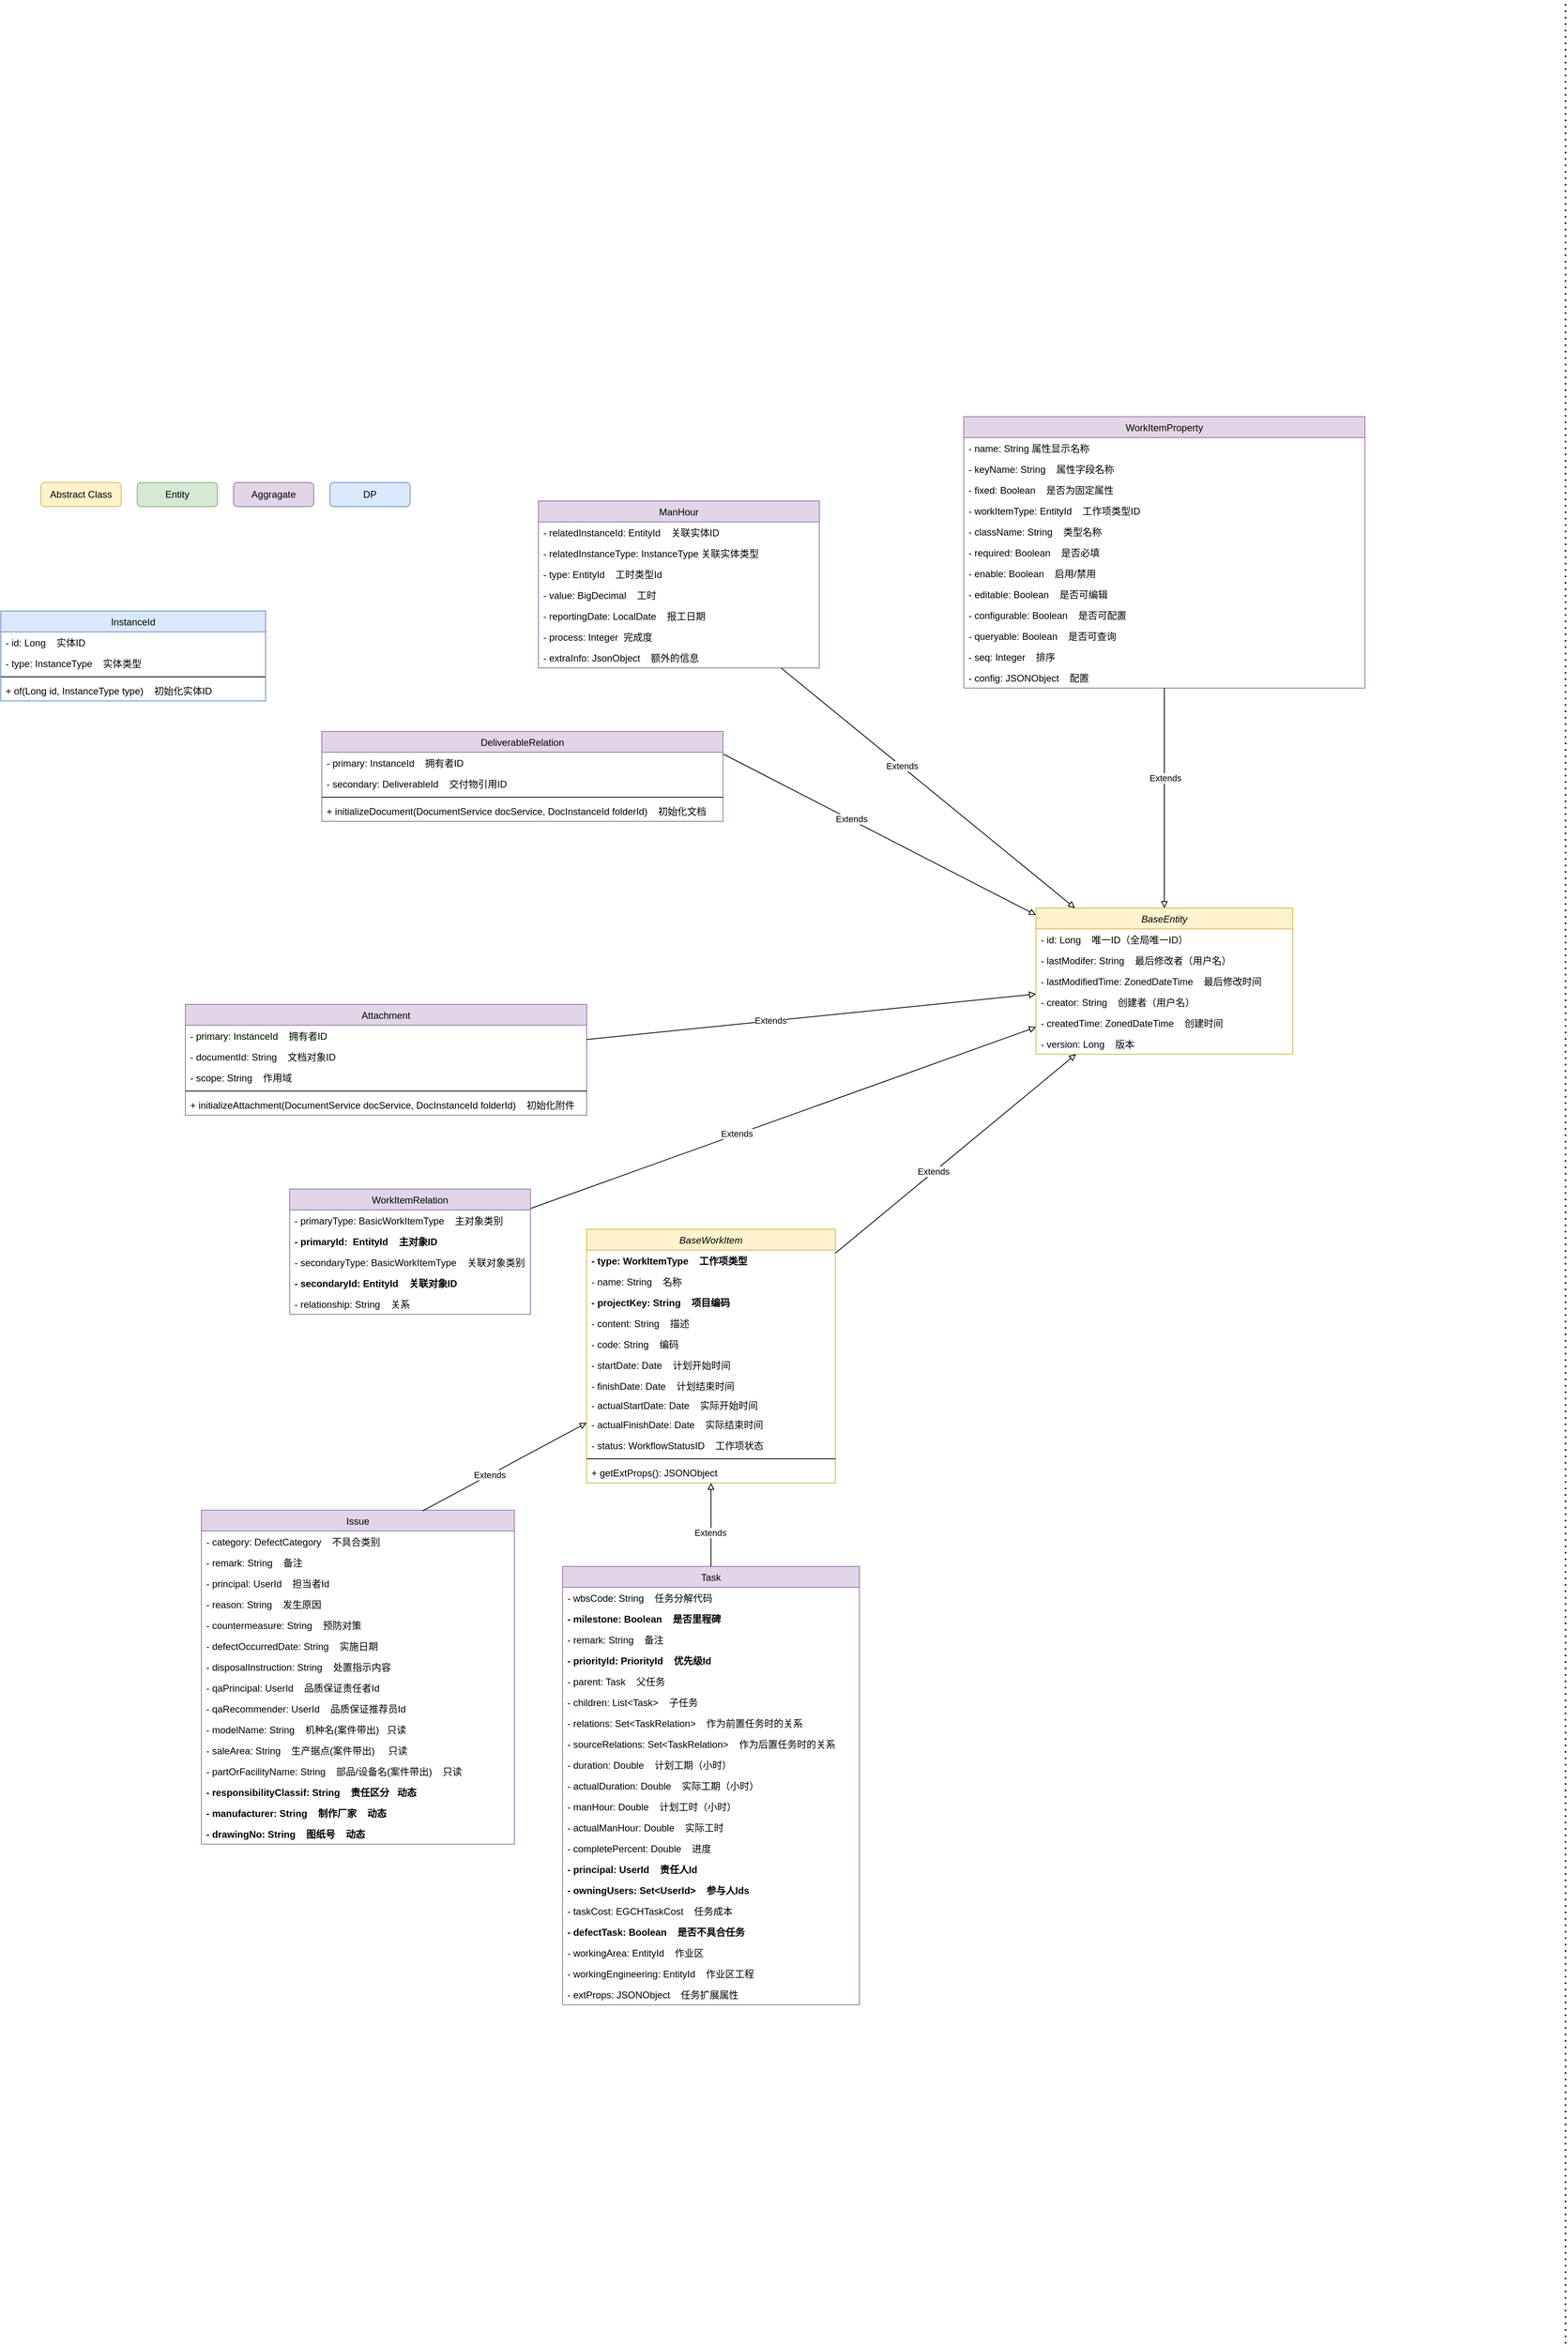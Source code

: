<mxfile version="20.4.1" type="github">
  <diagram id="aiaHSNKqSQD-4toXgjl5" name="第 1 页">
    <mxGraphModel dx="8986" dy="3879" grid="1" gridSize="10" guides="1" tooltips="1" connect="1" arrows="1" fold="1" page="1" pageScale="1" pageWidth="827" pageHeight="1169" math="0" shadow="0">
      <root>
        <mxCell id="0" />
        <mxCell id="1" parent="0" />
        <mxCell id="LjL9G1RvM96YT_lvFIRP-1" value="Abstract Class" style="rounded=1;whiteSpace=wrap;html=1;fillColor=#fff2cc;strokeColor=#d6b656;" vertex="1" parent="1">
          <mxGeometry x="-7880" y="-2420" width="100" height="30" as="geometry" />
        </mxCell>
        <mxCell id="LjL9G1RvM96YT_lvFIRP-2" value="Entity" style="rounded=1;whiteSpace=wrap;html=1;fillColor=#d5e8d4;strokeColor=#82b366;" vertex="1" parent="1">
          <mxGeometry x="-7760" y="-2420" width="100" height="30" as="geometry" />
        </mxCell>
        <mxCell id="LjL9G1RvM96YT_lvFIRP-3" value="Aggragate" style="rounded=1;whiteSpace=wrap;html=1;fillColor=#e1d5e7;strokeColor=#9673a6;" vertex="1" parent="1">
          <mxGeometry x="-7640" y="-2420" width="100" height="30" as="geometry" />
        </mxCell>
        <mxCell id="LjL9G1RvM96YT_lvFIRP-4" value="DP" style="rounded=1;whiteSpace=wrap;html=1;fillColor=#dae8fc;strokeColor=#6c8ebf;" vertex="1" parent="1">
          <mxGeometry x="-7520" y="-2420" width="100" height="30" as="geometry" />
        </mxCell>
        <mxCell id="LjL9G1RvM96YT_lvFIRP-5" style="rounded=0;orthogonalLoop=1;jettySize=auto;html=1;exitX=1;exitY=0.25;exitDx=0;exitDy=0;endArrow=block;endFill=0;" edge="1" parent="1" source="LjL9G1RvM96YT_lvFIRP-7" target="LjL9G1RvM96YT_lvFIRP-31">
          <mxGeometry relative="1" as="geometry" />
        </mxCell>
        <mxCell id="LjL9G1RvM96YT_lvFIRP-6" value="Extends" style="edgeLabel;html=1;align=center;verticalAlign=middle;resizable=0;points=[];" vertex="1" connectable="0" parent="LjL9G1RvM96YT_lvFIRP-5">
          <mxGeometry x="-0.183" y="1" relative="1" as="geometry">
            <mxPoint as="offset" />
          </mxGeometry>
        </mxCell>
        <mxCell id="LjL9G1RvM96YT_lvFIRP-7" value="DeliverableRelation" style="swimlane;fontStyle=0;childLayout=stackLayout;horizontal=1;startSize=26;fillColor=#e1d5e7;horizontalStack=0;resizeParent=1;resizeParentMax=0;resizeLast=0;collapsible=1;marginBottom=0;strokeColor=#9673a6;" vertex="1" parent="1">
          <mxGeometry x="-7530" y="-2110" width="500" height="112" as="geometry" />
        </mxCell>
        <mxCell id="LjL9G1RvM96YT_lvFIRP-8" value="- primary: InstanceId    拥有者ID" style="text;strokeColor=none;fillColor=none;align=left;verticalAlign=top;spacingLeft=4;spacingRight=4;overflow=hidden;rotatable=0;points=[[0,0.5],[1,0.5]];portConstraint=eastwest;" vertex="1" parent="LjL9G1RvM96YT_lvFIRP-7">
          <mxGeometry y="26" width="500" height="26" as="geometry" />
        </mxCell>
        <mxCell id="LjL9G1RvM96YT_lvFIRP-9" value="- secondary: DeliverableId    交付物引用ID" style="text;strokeColor=none;fillColor=none;align=left;verticalAlign=top;spacingLeft=4;spacingRight=4;overflow=hidden;rotatable=0;points=[[0,0.5],[1,0.5]];portConstraint=eastwest;" vertex="1" parent="LjL9G1RvM96YT_lvFIRP-7">
          <mxGeometry y="52" width="500" height="26" as="geometry" />
        </mxCell>
        <mxCell id="LjL9G1RvM96YT_lvFIRP-10" value="" style="line;strokeWidth=1;fillColor=none;align=left;verticalAlign=middle;spacingTop=-1;spacingLeft=3;spacingRight=3;rotatable=0;labelPosition=right;points=[];portConstraint=eastwest;" vertex="1" parent="LjL9G1RvM96YT_lvFIRP-7">
          <mxGeometry y="78" width="500" height="8" as="geometry" />
        </mxCell>
        <mxCell id="LjL9G1RvM96YT_lvFIRP-11" value="+ initializeDocument(DocumentService docService, DocInstanceId folderId)    初始化文档" style="text;strokeColor=none;fillColor=none;align=left;verticalAlign=top;spacingLeft=4;spacingRight=4;overflow=hidden;rotatable=0;points=[[0,0.5],[1,0.5]];portConstraint=eastwest;" vertex="1" parent="LjL9G1RvM96YT_lvFIRP-7">
          <mxGeometry y="86" width="500" height="26" as="geometry" />
        </mxCell>
        <mxCell id="LjL9G1RvM96YT_lvFIRP-12" value="InstanceId" style="swimlane;fontStyle=0;childLayout=stackLayout;horizontal=1;startSize=26;fillColor=#dae8fc;horizontalStack=0;resizeParent=1;resizeParentMax=0;resizeLast=0;collapsible=1;marginBottom=0;strokeColor=#6c8ebf;" vertex="1" parent="1">
          <mxGeometry x="-7930" y="-2260" width="330" height="112" as="geometry" />
        </mxCell>
        <mxCell id="LjL9G1RvM96YT_lvFIRP-13" value="- id: Long    实体ID" style="text;strokeColor=none;fillColor=none;align=left;verticalAlign=top;spacingLeft=4;spacingRight=4;overflow=hidden;rotatable=0;points=[[0,0.5],[1,0.5]];portConstraint=eastwest;" vertex="1" parent="LjL9G1RvM96YT_lvFIRP-12">
          <mxGeometry y="26" width="330" height="26" as="geometry" />
        </mxCell>
        <mxCell id="LjL9G1RvM96YT_lvFIRP-14" value="- type: InstanceType    实体类型" style="text;strokeColor=none;fillColor=none;align=left;verticalAlign=top;spacingLeft=4;spacingRight=4;overflow=hidden;rotatable=0;points=[[0,0.5],[1,0.5]];portConstraint=eastwest;" vertex="1" parent="LjL9G1RvM96YT_lvFIRP-12">
          <mxGeometry y="52" width="330" height="26" as="geometry" />
        </mxCell>
        <mxCell id="LjL9G1RvM96YT_lvFIRP-15" value="" style="line;strokeWidth=1;fillColor=none;align=left;verticalAlign=middle;spacingTop=-1;spacingLeft=3;spacingRight=3;rotatable=0;labelPosition=right;points=[];portConstraint=eastwest;" vertex="1" parent="LjL9G1RvM96YT_lvFIRP-12">
          <mxGeometry y="78" width="330" height="8" as="geometry" />
        </mxCell>
        <mxCell id="LjL9G1RvM96YT_lvFIRP-16" value="+ of(Long id, InstanceType type)    初始化实体ID" style="text;strokeColor=none;fillColor=none;align=left;verticalAlign=top;spacingLeft=4;spacingRight=4;overflow=hidden;rotatable=0;points=[[0,0.5],[1,0.5]];portConstraint=eastwest;" vertex="1" parent="LjL9G1RvM96YT_lvFIRP-12">
          <mxGeometry y="86" width="330" height="26" as="geometry" />
        </mxCell>
        <mxCell id="LjL9G1RvM96YT_lvFIRP-17" value="Attachment" style="swimlane;fontStyle=0;childLayout=stackLayout;horizontal=1;startSize=26;fillColor=#e1d5e7;horizontalStack=0;resizeParent=1;resizeParentMax=0;resizeLast=0;collapsible=1;marginBottom=0;strokeColor=#9673a6;" vertex="1" parent="1">
          <mxGeometry x="-7700" y="-1770" width="500" height="138" as="geometry" />
        </mxCell>
        <mxCell id="LjL9G1RvM96YT_lvFIRP-18" value="- primary: InstanceId    拥有者ID" style="text;strokeColor=none;fillColor=none;align=left;verticalAlign=top;spacingLeft=4;spacingRight=4;overflow=hidden;rotatable=0;points=[[0,0.5],[1,0.5]];portConstraint=eastwest;" vertex="1" parent="LjL9G1RvM96YT_lvFIRP-17">
          <mxGeometry y="26" width="500" height="26" as="geometry" />
        </mxCell>
        <mxCell id="LjL9G1RvM96YT_lvFIRP-19" value="- documentId: String    文档对象ID" style="text;strokeColor=none;fillColor=none;align=left;verticalAlign=top;spacingLeft=4;spacingRight=4;overflow=hidden;rotatable=0;points=[[0,0.5],[1,0.5]];portConstraint=eastwest;" vertex="1" parent="LjL9G1RvM96YT_lvFIRP-17">
          <mxGeometry y="52" width="500" height="26" as="geometry" />
        </mxCell>
        <mxCell id="LjL9G1RvM96YT_lvFIRP-20" value="- scope: String    作用域" style="text;strokeColor=none;fillColor=none;align=left;verticalAlign=top;spacingLeft=4;spacingRight=4;overflow=hidden;rotatable=0;points=[[0,0.5],[1,0.5]];portConstraint=eastwest;" vertex="1" parent="LjL9G1RvM96YT_lvFIRP-17">
          <mxGeometry y="78" width="500" height="26" as="geometry" />
        </mxCell>
        <mxCell id="LjL9G1RvM96YT_lvFIRP-21" value="" style="line;strokeWidth=1;fillColor=none;align=left;verticalAlign=middle;spacingTop=-1;spacingLeft=3;spacingRight=3;rotatable=0;labelPosition=right;points=[];portConstraint=eastwest;" vertex="1" parent="LjL9G1RvM96YT_lvFIRP-17">
          <mxGeometry y="104" width="500" height="8" as="geometry" />
        </mxCell>
        <mxCell id="LjL9G1RvM96YT_lvFIRP-22" value="+ initializeAttachment(DocumentService docService, DocInstanceId folderId)    初始化附件" style="text;strokeColor=none;fillColor=none;align=left;verticalAlign=top;spacingLeft=4;spacingRight=4;overflow=hidden;rotatable=0;points=[[0,0.5],[1,0.5]];portConstraint=eastwest;" vertex="1" parent="LjL9G1RvM96YT_lvFIRP-17">
          <mxGeometry y="112" width="500" height="26" as="geometry" />
        </mxCell>
        <mxCell id="LjL9G1RvM96YT_lvFIRP-23" style="rounded=0;orthogonalLoop=1;jettySize=auto;html=1;endArrow=block;endFill=0;" edge="1" parent="1" source="LjL9G1RvM96YT_lvFIRP-17" target="LjL9G1RvM96YT_lvFIRP-31">
          <mxGeometry relative="1" as="geometry">
            <mxPoint x="-7080" y="-1960" as="sourcePoint" />
            <mxPoint x="-6880" y="-1869.444" as="targetPoint" />
          </mxGeometry>
        </mxCell>
        <mxCell id="LjL9G1RvM96YT_lvFIRP-24" value="Extends" style="edgeLabel;html=1;align=center;verticalAlign=middle;resizable=0;points=[];" vertex="1" connectable="0" parent="LjL9G1RvM96YT_lvFIRP-23">
          <mxGeometry x="-0.183" y="1" relative="1" as="geometry">
            <mxPoint as="offset" />
          </mxGeometry>
        </mxCell>
        <mxCell id="LjL9G1RvM96YT_lvFIRP-30" value="" style="endArrow=none;dashed=1;html=1;dashPattern=1 3;strokeWidth=2;rounded=0;" edge="1" parent="1">
          <mxGeometry width="50" height="50" relative="1" as="geometry">
            <mxPoint x="-5980" y="-102" as="sourcePoint" />
            <mxPoint x="-5980" y="-3020" as="targetPoint" />
          </mxGeometry>
        </mxCell>
        <mxCell id="LjL9G1RvM96YT_lvFIRP-31" value="BaseEntity" style="swimlane;fontStyle=2;childLayout=stackLayout;horizontal=1;startSize=26;fillColor=#fff2cc;horizontalStack=0;resizeParent=1;resizeParentMax=0;resizeLast=0;collapsible=1;marginBottom=0;strokeColor=#d6b656;" vertex="1" parent="1">
          <mxGeometry x="-6640" y="-1890" width="320" height="182" as="geometry" />
        </mxCell>
        <mxCell id="LjL9G1RvM96YT_lvFIRP-32" value="- id: Long    唯一ID（全局唯一ID）" style="text;align=left;verticalAlign=top;spacingLeft=4;spacingRight=4;overflow=hidden;rotatable=0;points=[[0,0.5],[1,0.5]];portConstraint=eastwest;rounded=0;shadow=0;html=0;" vertex="1" parent="LjL9G1RvM96YT_lvFIRP-31">
          <mxGeometry y="26" width="320" height="26" as="geometry" />
        </mxCell>
        <mxCell id="LjL9G1RvM96YT_lvFIRP-33" value="- lastModifer: String    最后修改者（用户名）" style="text;align=left;verticalAlign=top;spacingLeft=4;spacingRight=4;overflow=hidden;rotatable=0;points=[[0,0.5],[1,0.5]];portConstraint=eastwest;rounded=0;shadow=0;html=0;" vertex="1" parent="LjL9G1RvM96YT_lvFIRP-31">
          <mxGeometry y="52" width="320" height="26" as="geometry" />
        </mxCell>
        <mxCell id="LjL9G1RvM96YT_lvFIRP-34" value="- lastModifiedTime: ZonedDateTime    最后修改时间" style="text;align=left;verticalAlign=top;spacingLeft=4;spacingRight=4;overflow=hidden;rotatable=0;points=[[0,0.5],[1,0.5]];portConstraint=eastwest;rounded=0;shadow=0;html=0;" vertex="1" parent="LjL9G1RvM96YT_lvFIRP-31">
          <mxGeometry y="78" width="320" height="26" as="geometry" />
        </mxCell>
        <mxCell id="LjL9G1RvM96YT_lvFIRP-35" value="- creator: String    创建者（用户名）" style="text;align=left;verticalAlign=top;spacingLeft=4;spacingRight=4;overflow=hidden;rotatable=0;points=[[0,0.5],[1,0.5]];portConstraint=eastwest;rounded=0;shadow=0;html=0;" vertex="1" parent="LjL9G1RvM96YT_lvFIRP-31">
          <mxGeometry y="104" width="320" height="26" as="geometry" />
        </mxCell>
        <mxCell id="LjL9G1RvM96YT_lvFIRP-36" value="- createdTime: ZonedDateTime    创建时间" style="text;align=left;verticalAlign=top;spacingLeft=4;spacingRight=4;overflow=hidden;rotatable=0;points=[[0,0.5],[1,0.5]];portConstraint=eastwest;rounded=0;shadow=0;html=0;" vertex="1" parent="LjL9G1RvM96YT_lvFIRP-31">
          <mxGeometry y="130" width="320" height="26" as="geometry" />
        </mxCell>
        <mxCell id="LjL9G1RvM96YT_lvFIRP-37" value="- version: Long    版本" style="text;align=left;verticalAlign=top;spacingLeft=4;spacingRight=4;overflow=hidden;rotatable=0;points=[[0,0.5],[1,0.5]];portConstraint=eastwest;" vertex="1" parent="LjL9G1RvM96YT_lvFIRP-31">
          <mxGeometry y="156" width="320" height="26" as="geometry" />
        </mxCell>
        <mxCell id="LjL9G1RvM96YT_lvFIRP-116" value="BaseWorkItem" style="swimlane;fontStyle=2;align=center;verticalAlign=top;childLayout=stackLayout;horizontal=1;startSize=26;horizontalStack=0;resizeParent=1;resizeParentMax=0;resizeLast=0;collapsible=1;marginBottom=0;fillColor=#fff2cc;strokeColor=#d6b656;" vertex="1" parent="1">
          <mxGeometry x="-7200" y="-1490" width="310" height="316" as="geometry" />
        </mxCell>
        <mxCell id="LjL9G1RvM96YT_lvFIRP-117" value="- type: WorkItemType    工作项类型" style="text;strokeColor=none;fillColor=none;align=left;verticalAlign=top;spacingLeft=4;spacingRight=4;overflow=hidden;rotatable=0;points=[[0,0.5],[1,0.5]];portConstraint=eastwest;fontStyle=1" vertex="1" parent="LjL9G1RvM96YT_lvFIRP-116">
          <mxGeometry y="26" width="310" height="26" as="geometry" />
        </mxCell>
        <mxCell id="LjL9G1RvM96YT_lvFIRP-118" value="- name: String    名称" style="text;strokeColor=none;fillColor=none;align=left;verticalAlign=top;spacingLeft=4;spacingRight=4;overflow=hidden;rotatable=0;points=[[0,0.5],[1,0.5]];portConstraint=eastwest;" vertex="1" parent="LjL9G1RvM96YT_lvFIRP-116">
          <mxGeometry y="52" width="310" height="26" as="geometry" />
        </mxCell>
        <mxCell id="LjL9G1RvM96YT_lvFIRP-119" value="- projectKey: String    项目编码" style="text;strokeColor=none;fillColor=none;align=left;verticalAlign=top;spacingLeft=4;spacingRight=4;overflow=hidden;rotatable=0;points=[[0,0.5],[1,0.5]];portConstraint=eastwest;fontStyle=1" vertex="1" parent="LjL9G1RvM96YT_lvFIRP-116">
          <mxGeometry y="78" width="310" height="26" as="geometry" />
        </mxCell>
        <mxCell id="LjL9G1RvM96YT_lvFIRP-120" value="- content: String    描述" style="text;strokeColor=none;fillColor=none;align=left;verticalAlign=top;spacingLeft=4;spacingRight=4;overflow=hidden;rotatable=0;points=[[0,0.5],[1,0.5]];portConstraint=eastwest;" vertex="1" parent="LjL9G1RvM96YT_lvFIRP-116">
          <mxGeometry y="104" width="310" height="26" as="geometry" />
        </mxCell>
        <mxCell id="LjL9G1RvM96YT_lvFIRP-121" value="- code: String    编码" style="text;strokeColor=none;fillColor=none;align=left;verticalAlign=top;spacingLeft=4;spacingRight=4;overflow=hidden;rotatable=0;points=[[0,0.5],[1,0.5]];portConstraint=eastwest;" vertex="1" parent="LjL9G1RvM96YT_lvFIRP-116">
          <mxGeometry y="130" width="310" height="26" as="geometry" />
        </mxCell>
        <mxCell id="LjL9G1RvM96YT_lvFIRP-122" value="- startDate: Date    计划开始时间" style="text;strokeColor=none;fillColor=none;align=left;verticalAlign=top;spacingLeft=4;spacingRight=4;overflow=hidden;rotatable=0;points=[[0,0.5],[1,0.5]];portConstraint=eastwest;" vertex="1" parent="LjL9G1RvM96YT_lvFIRP-116">
          <mxGeometry y="156" width="310" height="26" as="geometry" />
        </mxCell>
        <mxCell id="LjL9G1RvM96YT_lvFIRP-123" value="- finishDate: Date    计划结束时间" style="text;strokeColor=none;fillColor=none;align=left;verticalAlign=top;spacingLeft=4;spacingRight=4;overflow=hidden;rotatable=0;points=[[0,0.5],[1,0.5]];portConstraint=eastwest;" vertex="1" parent="LjL9G1RvM96YT_lvFIRP-116">
          <mxGeometry y="182" width="310" height="24" as="geometry" />
        </mxCell>
        <mxCell id="LjL9G1RvM96YT_lvFIRP-124" value="- actualStartDate: Date    实际开始时间" style="text;strokeColor=none;fillColor=none;align=left;verticalAlign=top;spacingLeft=4;spacingRight=4;overflow=hidden;rotatable=0;points=[[0,0.5],[1,0.5]];portConstraint=eastwest;" vertex="1" parent="LjL9G1RvM96YT_lvFIRP-116">
          <mxGeometry y="206" width="310" height="24" as="geometry" />
        </mxCell>
        <mxCell id="LjL9G1RvM96YT_lvFIRP-125" value="- actualFinishDate: Date    实际结束时间" style="text;strokeColor=none;fillColor=none;align=left;verticalAlign=top;spacingLeft=4;spacingRight=4;overflow=hidden;rotatable=0;points=[[0,0.5],[1,0.5]];portConstraint=eastwest;" vertex="1" parent="LjL9G1RvM96YT_lvFIRP-116">
          <mxGeometry y="230" width="310" height="26" as="geometry" />
        </mxCell>
        <mxCell id="LjL9G1RvM96YT_lvFIRP-126" value="- status: WorkflowStatusID    工作项状态" style="text;strokeColor=none;fillColor=none;align=left;verticalAlign=top;spacingLeft=4;spacingRight=4;overflow=hidden;rotatable=0;points=[[0,0.5],[1,0.5]];portConstraint=eastwest;fontStyle=0" vertex="1" parent="LjL9G1RvM96YT_lvFIRP-116">
          <mxGeometry y="256" width="310" height="26" as="geometry" />
        </mxCell>
        <mxCell id="LjL9G1RvM96YT_lvFIRP-127" value="" style="line;strokeWidth=1;fillColor=none;align=left;verticalAlign=middle;spacingTop=-1;spacingLeft=3;spacingRight=3;rotatable=0;labelPosition=right;points=[];portConstraint=eastwest;" vertex="1" parent="LjL9G1RvM96YT_lvFIRP-116">
          <mxGeometry y="282" width="310" height="8" as="geometry" />
        </mxCell>
        <mxCell id="LjL9G1RvM96YT_lvFIRP-128" value="+ getExtProps(): JSONObject" style="text;strokeColor=none;fillColor=none;align=left;verticalAlign=top;spacingLeft=4;spacingRight=4;overflow=hidden;rotatable=0;points=[[0,0.5],[1,0.5]];portConstraint=eastwest;" vertex="1" parent="LjL9G1RvM96YT_lvFIRP-116">
          <mxGeometry y="290" width="310" height="26" as="geometry" />
        </mxCell>
        <mxCell id="LjL9G1RvM96YT_lvFIRP-129" style="rounded=0;orthogonalLoop=1;jettySize=auto;html=1;endArrow=block;endFill=0;" edge="1" parent="1" source="LjL9G1RvM96YT_lvFIRP-116" target="LjL9G1RvM96YT_lvFIRP-31">
          <mxGeometry relative="1" as="geometry">
            <mxPoint x="-6610" y="-1061" as="sourcePoint" />
            <mxPoint x="-6844.698" y="-1666" as="targetPoint" />
          </mxGeometry>
        </mxCell>
        <mxCell id="LjL9G1RvM96YT_lvFIRP-130" value="Extends" style="edgeLabel;html=1;align=center;verticalAlign=middle;resizable=0;points=[];" vertex="1" connectable="0" parent="LjL9G1RvM96YT_lvFIRP-129">
          <mxGeometry x="-0.183" y="1" relative="1" as="geometry">
            <mxPoint as="offset" />
          </mxGeometry>
        </mxCell>
        <mxCell id="LjL9G1RvM96YT_lvFIRP-131" value="Task" style="swimlane;fontStyle=0;childLayout=stackLayout;horizontal=1;startSize=26;fillColor=#e1d5e7;horizontalStack=0;resizeParent=1;resizeParentMax=0;resizeLast=0;collapsible=1;marginBottom=0;strokeColor=#9673a6;" vertex="1" parent="1">
          <mxGeometry x="-7230" y="-1070" width="370" height="546" as="geometry" />
        </mxCell>
        <mxCell id="LjL9G1RvM96YT_lvFIRP-132" value="- wbsCode: String    任务分解代码" style="text;strokeColor=none;fillColor=none;align=left;verticalAlign=top;spacingLeft=4;spacingRight=4;overflow=hidden;rotatable=0;points=[[0,0.5],[1,0.5]];portConstraint=eastwest;" vertex="1" parent="LjL9G1RvM96YT_lvFIRP-131">
          <mxGeometry y="26" width="370" height="26" as="geometry" />
        </mxCell>
        <mxCell id="LjL9G1RvM96YT_lvFIRP-133" value="- milestone: Boolean    是否里程碑" style="text;strokeColor=none;fillColor=none;align=left;verticalAlign=top;spacingLeft=4;spacingRight=4;overflow=hidden;rotatable=0;points=[[0,0.5],[1,0.5]];portConstraint=eastwest;fontStyle=1" vertex="1" parent="LjL9G1RvM96YT_lvFIRP-131">
          <mxGeometry y="52" width="370" height="26" as="geometry" />
        </mxCell>
        <mxCell id="LjL9G1RvM96YT_lvFIRP-134" value="- remark: String    备注" style="text;strokeColor=none;fillColor=none;align=left;verticalAlign=top;spacingLeft=4;spacingRight=4;overflow=hidden;rotatable=0;points=[[0,0.5],[1,0.5]];portConstraint=eastwest;" vertex="1" parent="LjL9G1RvM96YT_lvFIRP-131">
          <mxGeometry y="78" width="370" height="26" as="geometry" />
        </mxCell>
        <mxCell id="LjL9G1RvM96YT_lvFIRP-135" value="- priorityId: PriorityId    优先级Id" style="text;strokeColor=none;fillColor=none;align=left;verticalAlign=top;spacingLeft=4;spacingRight=4;overflow=hidden;rotatable=0;points=[[0,0.5],[1,0.5]];portConstraint=eastwest;fontStyle=1" vertex="1" parent="LjL9G1RvM96YT_lvFIRP-131">
          <mxGeometry y="104" width="370" height="26" as="geometry" />
        </mxCell>
        <mxCell id="LjL9G1RvM96YT_lvFIRP-136" value="- parent: Task    父任务" style="text;strokeColor=none;fillColor=none;align=left;verticalAlign=top;spacingLeft=4;spacingRight=4;overflow=hidden;rotatable=0;points=[[0,0.5],[1,0.5]];portConstraint=eastwest;" vertex="1" parent="LjL9G1RvM96YT_lvFIRP-131">
          <mxGeometry y="130" width="370" height="26" as="geometry" />
        </mxCell>
        <mxCell id="LjL9G1RvM96YT_lvFIRP-137" value="- children: List&lt;Task&gt;    子任务" style="text;strokeColor=none;fillColor=none;align=left;verticalAlign=top;spacingLeft=4;spacingRight=4;overflow=hidden;rotatable=0;points=[[0,0.5],[1,0.5]];portConstraint=eastwest;" vertex="1" parent="LjL9G1RvM96YT_lvFIRP-131">
          <mxGeometry y="156" width="370" height="26" as="geometry" />
        </mxCell>
        <mxCell id="LjL9G1RvM96YT_lvFIRP-138" value="- relations: Set&lt;TaskRelation&gt;    作为前置任务时的关系" style="text;strokeColor=none;fillColor=none;align=left;verticalAlign=top;spacingLeft=4;spacingRight=4;overflow=hidden;rotatable=0;points=[[0,0.5],[1,0.5]];portConstraint=eastwest;" vertex="1" parent="LjL9G1RvM96YT_lvFIRP-131">
          <mxGeometry y="182" width="370" height="26" as="geometry" />
        </mxCell>
        <mxCell id="LjL9G1RvM96YT_lvFIRP-139" value="- sourceRelations: Set&lt;TaskRelation&gt;    作为后置任务时的关系" style="text;strokeColor=none;fillColor=none;align=left;verticalAlign=top;spacingLeft=4;spacingRight=4;overflow=hidden;rotatable=0;points=[[0,0.5],[1,0.5]];portConstraint=eastwest;" vertex="1" parent="LjL9G1RvM96YT_lvFIRP-131">
          <mxGeometry y="208" width="370" height="26" as="geometry" />
        </mxCell>
        <mxCell id="LjL9G1RvM96YT_lvFIRP-140" value="- duration: Double    计划工期（小时）" style="text;strokeColor=none;fillColor=none;align=left;verticalAlign=top;spacingLeft=4;spacingRight=4;overflow=hidden;rotatable=0;points=[[0,0.5],[1,0.5]];portConstraint=eastwest;" vertex="1" parent="LjL9G1RvM96YT_lvFIRP-131">
          <mxGeometry y="234" width="370" height="26" as="geometry" />
        </mxCell>
        <mxCell id="LjL9G1RvM96YT_lvFIRP-141" value="- actualDuration: Double    实际工期（小时）" style="text;strokeColor=none;fillColor=none;align=left;verticalAlign=top;spacingLeft=4;spacingRight=4;overflow=hidden;rotatable=0;points=[[0,0.5],[1,0.5]];portConstraint=eastwest;" vertex="1" parent="LjL9G1RvM96YT_lvFIRP-131">
          <mxGeometry y="260" width="370" height="26" as="geometry" />
        </mxCell>
        <mxCell id="LjL9G1RvM96YT_lvFIRP-142" value="- manHour: Double    计划工时（小时）" style="text;strokeColor=none;fillColor=none;align=left;verticalAlign=top;spacingLeft=4;spacingRight=4;overflow=hidden;rotatable=0;points=[[0,0.5],[1,0.5]];portConstraint=eastwest;" vertex="1" parent="LjL9G1RvM96YT_lvFIRP-131">
          <mxGeometry y="286" width="370" height="26" as="geometry" />
        </mxCell>
        <mxCell id="LjL9G1RvM96YT_lvFIRP-143" value="- actualManHour: Double    实际工时" style="text;strokeColor=none;fillColor=none;align=left;verticalAlign=top;spacingLeft=4;spacingRight=4;overflow=hidden;rotatable=0;points=[[0,0.5],[1,0.5]];portConstraint=eastwest;" vertex="1" parent="LjL9G1RvM96YT_lvFIRP-131">
          <mxGeometry y="312" width="370" height="26" as="geometry" />
        </mxCell>
        <mxCell id="LjL9G1RvM96YT_lvFIRP-144" value="- completePercent: Double    进度" style="text;strokeColor=none;fillColor=none;align=left;verticalAlign=top;spacingLeft=4;spacingRight=4;overflow=hidden;rotatable=0;points=[[0,0.5],[1,0.5]];portConstraint=eastwest;" vertex="1" parent="LjL9G1RvM96YT_lvFIRP-131">
          <mxGeometry y="338" width="370" height="26" as="geometry" />
        </mxCell>
        <mxCell id="LjL9G1RvM96YT_lvFIRP-145" value="- principal: UserId    责任人Id" style="text;strokeColor=none;fillColor=none;align=left;verticalAlign=top;spacingLeft=4;spacingRight=4;overflow=hidden;rotatable=0;points=[[0,0.5],[1,0.5]];portConstraint=eastwest;fontStyle=1" vertex="1" parent="LjL9G1RvM96YT_lvFIRP-131">
          <mxGeometry y="364" width="370" height="26" as="geometry" />
        </mxCell>
        <mxCell id="LjL9G1RvM96YT_lvFIRP-146" value="- owningUsers: Set&lt;UserId&gt;    参与人Ids" style="text;strokeColor=none;fillColor=none;align=left;verticalAlign=top;spacingLeft=4;spacingRight=4;overflow=hidden;rotatable=0;points=[[0,0.5],[1,0.5]];portConstraint=eastwest;fontStyle=1" vertex="1" parent="LjL9G1RvM96YT_lvFIRP-131">
          <mxGeometry y="390" width="370" height="26" as="geometry" />
        </mxCell>
        <mxCell id="LjL9G1RvM96YT_lvFIRP-147" value="- taskCost: EGCHTaskCost    任务成本" style="text;strokeColor=none;fillColor=none;align=left;verticalAlign=top;spacingLeft=4;spacingRight=4;overflow=hidden;rotatable=0;points=[[0,0.5],[1,0.5]];portConstraint=eastwest;" vertex="1" parent="LjL9G1RvM96YT_lvFIRP-131">
          <mxGeometry y="416" width="370" height="26" as="geometry" />
        </mxCell>
        <mxCell id="LjL9G1RvM96YT_lvFIRP-148" value="- defectTask: Boolean    是否不具合任务" style="text;strokeColor=none;fillColor=none;align=left;verticalAlign=top;spacingLeft=4;spacingRight=4;overflow=hidden;rotatable=0;points=[[0,0.5],[1,0.5]];portConstraint=eastwest;fontStyle=1" vertex="1" parent="LjL9G1RvM96YT_lvFIRP-131">
          <mxGeometry y="442" width="370" height="26" as="geometry" />
        </mxCell>
        <mxCell id="LjL9G1RvM96YT_lvFIRP-149" value="- workingArea: EntityId    作业区" style="text;strokeColor=none;fillColor=none;align=left;verticalAlign=top;spacingLeft=4;spacingRight=4;overflow=hidden;rotatable=0;points=[[0,0.5],[1,0.5]];portConstraint=eastwest;" vertex="1" parent="LjL9G1RvM96YT_lvFIRP-131">
          <mxGeometry y="468" width="370" height="26" as="geometry" />
        </mxCell>
        <mxCell id="LjL9G1RvM96YT_lvFIRP-150" value="- workingEngineering: EntityId    作业区工程" style="text;strokeColor=none;fillColor=none;align=left;verticalAlign=top;spacingLeft=4;spacingRight=4;overflow=hidden;rotatable=0;points=[[0,0.5],[1,0.5]];portConstraint=eastwest;" vertex="1" parent="LjL9G1RvM96YT_lvFIRP-131">
          <mxGeometry y="494" width="370" height="26" as="geometry" />
        </mxCell>
        <mxCell id="LjL9G1RvM96YT_lvFIRP-151" value="- extProps: JSONObject    任务扩展属性" style="text;strokeColor=none;fillColor=none;align=left;verticalAlign=top;spacingLeft=4;spacingRight=4;overflow=hidden;rotatable=0;points=[[0,0.5],[1,0.5]];portConstraint=eastwest;" vertex="1" parent="LjL9G1RvM96YT_lvFIRP-131">
          <mxGeometry y="520" width="370" height="26" as="geometry" />
        </mxCell>
        <mxCell id="LjL9G1RvM96YT_lvFIRP-152" style="rounded=0;orthogonalLoop=1;jettySize=auto;html=1;endArrow=block;endFill=0;" edge="1" parent="1" source="LjL9G1RvM96YT_lvFIRP-131" target="LjL9G1RvM96YT_lvFIRP-116">
          <mxGeometry relative="1" as="geometry">
            <mxPoint x="-7473.141" y="-1014" as="sourcePoint" />
            <mxPoint x="-7406.865" y="-1200" as="targetPoint" />
          </mxGeometry>
        </mxCell>
        <mxCell id="LjL9G1RvM96YT_lvFIRP-153" value="Extends" style="edgeLabel;html=1;align=center;verticalAlign=middle;resizable=0;points=[];" vertex="1" connectable="0" parent="LjL9G1RvM96YT_lvFIRP-152">
          <mxGeometry x="-0.183" y="1" relative="1" as="geometry">
            <mxPoint as="offset" />
          </mxGeometry>
        </mxCell>
        <mxCell id="LjL9G1RvM96YT_lvFIRP-202" value="Issue" style="swimlane;fontStyle=0;childLayout=stackLayout;horizontal=1;startSize=26;fillColor=#e1d5e7;horizontalStack=0;resizeParent=1;resizeParentMax=0;resizeLast=0;collapsible=1;marginBottom=0;strokeColor=#9673a6;" vertex="1" parent="1">
          <mxGeometry x="-7680" y="-1140" width="390" height="416" as="geometry" />
        </mxCell>
        <mxCell id="LjL9G1RvM96YT_lvFIRP-203" value="- category: DefectCategory    不具合类别" style="text;strokeColor=none;fillColor=none;align=left;verticalAlign=top;spacingLeft=4;spacingRight=4;overflow=hidden;rotatable=0;points=[[0,0.5],[1,0.5]];portConstraint=eastwest;fontStyle=0" vertex="1" parent="LjL9G1RvM96YT_lvFIRP-202">
          <mxGeometry y="26" width="390" height="26" as="geometry" />
        </mxCell>
        <mxCell id="LjL9G1RvM96YT_lvFIRP-204" value="- remark: String    备注" style="text;strokeColor=none;fillColor=none;align=left;verticalAlign=top;spacingLeft=4;spacingRight=4;overflow=hidden;rotatable=0;points=[[0,0.5],[1,0.5]];portConstraint=eastwest;" vertex="1" parent="LjL9G1RvM96YT_lvFIRP-202">
          <mxGeometry y="52" width="390" height="26" as="geometry" />
        </mxCell>
        <mxCell id="LjL9G1RvM96YT_lvFIRP-205" value="- principal: UserId    担当者Id" style="text;strokeColor=none;fillColor=none;align=left;verticalAlign=top;spacingLeft=4;spacingRight=4;overflow=hidden;rotatable=0;points=[[0,0.5],[1,0.5]];portConstraint=eastwest;fontStyle=0" vertex="1" parent="LjL9G1RvM96YT_lvFIRP-202">
          <mxGeometry y="78" width="390" height="26" as="geometry" />
        </mxCell>
        <mxCell id="LjL9G1RvM96YT_lvFIRP-206" value="- reason: String    发生原因" style="text;strokeColor=none;fillColor=none;align=left;verticalAlign=top;spacingLeft=4;spacingRight=4;overflow=hidden;rotatable=0;points=[[0,0.5],[1,0.5]];portConstraint=eastwest;fontStyle=0" vertex="1" parent="LjL9G1RvM96YT_lvFIRP-202">
          <mxGeometry y="104" width="390" height="26" as="geometry" />
        </mxCell>
        <mxCell id="LjL9G1RvM96YT_lvFIRP-207" value="- countermeasure: String    预防对策" style="text;strokeColor=none;fillColor=none;align=left;verticalAlign=top;spacingLeft=4;spacingRight=4;overflow=hidden;rotatable=0;points=[[0,0.5],[1,0.5]];portConstraint=eastwest;fontStyle=0" vertex="1" parent="LjL9G1RvM96YT_lvFIRP-202">
          <mxGeometry y="130" width="390" height="26" as="geometry" />
        </mxCell>
        <mxCell id="LjL9G1RvM96YT_lvFIRP-208" value="- defectOccurredDate: String    实施日期" style="text;strokeColor=none;fillColor=none;align=left;verticalAlign=top;spacingLeft=4;spacingRight=4;overflow=hidden;rotatable=0;points=[[0,0.5],[1,0.5]];portConstraint=eastwest;fontStyle=0" vertex="1" parent="LjL9G1RvM96YT_lvFIRP-202">
          <mxGeometry y="156" width="390" height="26" as="geometry" />
        </mxCell>
        <mxCell id="LjL9G1RvM96YT_lvFIRP-209" value="- disposalInstruction: String    处置指示内容" style="text;strokeColor=none;fillColor=none;align=left;verticalAlign=top;spacingLeft=4;spacingRight=4;overflow=hidden;rotatable=0;points=[[0,0.5],[1,0.5]];portConstraint=eastwest;fontStyle=0" vertex="1" parent="LjL9G1RvM96YT_lvFIRP-202">
          <mxGeometry y="182" width="390" height="26" as="geometry" />
        </mxCell>
        <mxCell id="LjL9G1RvM96YT_lvFIRP-210" value="- qaPrincipal: UserId    品质保证责任者Id" style="text;strokeColor=none;fillColor=none;align=left;verticalAlign=top;spacingLeft=4;spacingRight=4;overflow=hidden;rotatable=0;points=[[0,0.5],[1,0.5]];portConstraint=eastwest;fontStyle=0" vertex="1" parent="LjL9G1RvM96YT_lvFIRP-202">
          <mxGeometry y="208" width="390" height="26" as="geometry" />
        </mxCell>
        <mxCell id="LjL9G1RvM96YT_lvFIRP-211" value="- qaRecommender: UserId    品质保证推荐员Id" style="text;strokeColor=none;fillColor=none;align=left;verticalAlign=top;spacingLeft=4;spacingRight=4;overflow=hidden;rotatable=0;points=[[0,0.5],[1,0.5]];portConstraint=eastwest;fontStyle=0" vertex="1" parent="LjL9G1RvM96YT_lvFIRP-202">
          <mxGeometry y="234" width="390" height="26" as="geometry" />
        </mxCell>
        <mxCell id="LjL9G1RvM96YT_lvFIRP-212" value="- modelName: String    机种名(案件带出)   只读" style="text;strokeColor=none;fillColor=none;align=left;verticalAlign=top;spacingLeft=4;spacingRight=4;overflow=hidden;rotatable=0;points=[[0,0.5],[1,0.5]];portConstraint=eastwest;fontStyle=0" vertex="1" parent="LjL9G1RvM96YT_lvFIRP-202">
          <mxGeometry y="260" width="390" height="26" as="geometry" />
        </mxCell>
        <mxCell id="LjL9G1RvM96YT_lvFIRP-213" value="- saleArea: String    生产据点(案件带出)     只读" style="text;strokeColor=none;fillColor=none;align=left;verticalAlign=top;spacingLeft=4;spacingRight=4;overflow=hidden;rotatable=0;points=[[0,0.5],[1,0.5]];portConstraint=eastwest;fontStyle=0" vertex="1" parent="LjL9G1RvM96YT_lvFIRP-202">
          <mxGeometry y="286" width="390" height="26" as="geometry" />
        </mxCell>
        <mxCell id="LjL9G1RvM96YT_lvFIRP-214" value="- partOrFacilityName: String    部品/设备名(案件带出)    只读" style="text;strokeColor=none;fillColor=none;align=left;verticalAlign=top;spacingLeft=4;spacingRight=4;overflow=hidden;rotatable=0;points=[[0,0.5],[1,0.5]];portConstraint=eastwest;fontStyle=0" vertex="1" parent="LjL9G1RvM96YT_lvFIRP-202">
          <mxGeometry y="312" width="390" height="26" as="geometry" />
        </mxCell>
        <mxCell id="LjL9G1RvM96YT_lvFIRP-215" value="- responsibilityClassif: String    责任区分   动态" style="text;strokeColor=none;fillColor=none;align=left;verticalAlign=top;spacingLeft=4;spacingRight=4;overflow=hidden;rotatable=0;points=[[0,0.5],[1,0.5]];portConstraint=eastwest;fontStyle=1" vertex="1" parent="LjL9G1RvM96YT_lvFIRP-202">
          <mxGeometry y="338" width="390" height="26" as="geometry" />
        </mxCell>
        <mxCell id="LjL9G1RvM96YT_lvFIRP-216" value="- manufacturer: String    制作厂家    动态" style="text;strokeColor=none;fillColor=none;align=left;verticalAlign=top;spacingLeft=4;spacingRight=4;overflow=hidden;rotatable=0;points=[[0,0.5],[1,0.5]];portConstraint=eastwest;fontStyle=1" vertex="1" parent="LjL9G1RvM96YT_lvFIRP-202">
          <mxGeometry y="364" width="390" height="26" as="geometry" />
        </mxCell>
        <mxCell id="LjL9G1RvM96YT_lvFIRP-217" value="- drawingNo: String    图纸号    动态" style="text;strokeColor=none;fillColor=none;align=left;verticalAlign=top;spacingLeft=4;spacingRight=4;overflow=hidden;rotatable=0;points=[[0,0.5],[1,0.5]];portConstraint=eastwest;fontStyle=1" vertex="1" parent="LjL9G1RvM96YT_lvFIRP-202">
          <mxGeometry y="390" width="390" height="26" as="geometry" />
        </mxCell>
        <mxCell id="LjL9G1RvM96YT_lvFIRP-218" style="rounded=0;orthogonalLoop=1;jettySize=auto;html=1;endArrow=block;endFill=0;exitX=0.707;exitY=0.002;exitDx=0;exitDy=0;exitPerimeter=0;" edge="1" parent="1" source="LjL9G1RvM96YT_lvFIRP-202" target="LjL9G1RvM96YT_lvFIRP-116">
          <mxGeometry relative="1" as="geometry">
            <mxPoint x="-7035" y="-1060" as="sourcePoint" />
            <mxPoint x="-7035" y="-1164" as="targetPoint" />
          </mxGeometry>
        </mxCell>
        <mxCell id="LjL9G1RvM96YT_lvFIRP-219" value="Extends" style="edgeLabel;html=1;align=center;verticalAlign=middle;resizable=0;points=[];" vertex="1" connectable="0" parent="LjL9G1RvM96YT_lvFIRP-218">
          <mxGeometry x="-0.183" y="1" relative="1" as="geometry">
            <mxPoint as="offset" />
          </mxGeometry>
        </mxCell>
        <mxCell id="LjL9G1RvM96YT_lvFIRP-220" value="WorkItemRelation" style="swimlane;fontStyle=0;childLayout=stackLayout;horizontal=1;startSize=26;fillColor=#e1d5e7;horizontalStack=0;resizeParent=1;resizeParentMax=0;resizeLast=0;collapsible=1;marginBottom=0;strokeColor=#9673a6;" vertex="1" parent="1">
          <mxGeometry x="-7570" y="-1540" width="300" height="156" as="geometry" />
        </mxCell>
        <mxCell id="LjL9G1RvM96YT_lvFIRP-221" value="- primaryType: BasicWorkItemType    主对象类别" style="text;strokeColor=none;fillColor=none;align=left;verticalAlign=top;spacingLeft=4;spacingRight=4;overflow=hidden;rotatable=0;points=[[0,0.5],[1,0.5]];portConstraint=eastwest;" vertex="1" parent="LjL9G1RvM96YT_lvFIRP-220">
          <mxGeometry y="26" width="300" height="26" as="geometry" />
        </mxCell>
        <mxCell id="LjL9G1RvM96YT_lvFIRP-222" value="- primaryId:  EntityId    主对象ID" style="text;strokeColor=none;fillColor=none;align=left;verticalAlign=top;spacingLeft=4;spacingRight=4;overflow=hidden;rotatable=0;points=[[0,0.5],[1,0.5]];portConstraint=eastwest;fontStyle=1" vertex="1" parent="LjL9G1RvM96YT_lvFIRP-220">
          <mxGeometry y="52" width="300" height="26" as="geometry" />
        </mxCell>
        <mxCell id="LjL9G1RvM96YT_lvFIRP-223" value="- secondaryType: BasicWorkItemType    关联对象类别" style="text;strokeColor=none;fillColor=none;align=left;verticalAlign=top;spacingLeft=4;spacingRight=4;overflow=hidden;rotatable=0;points=[[0,0.5],[1,0.5]];portConstraint=eastwest;" vertex="1" parent="LjL9G1RvM96YT_lvFIRP-220">
          <mxGeometry y="78" width="300" height="26" as="geometry" />
        </mxCell>
        <mxCell id="LjL9G1RvM96YT_lvFIRP-224" value="- secondaryId: EntityId    关联对象ID" style="text;strokeColor=none;fillColor=none;align=left;verticalAlign=top;spacingLeft=4;spacingRight=4;overflow=hidden;rotatable=0;points=[[0,0.5],[1,0.5]];portConstraint=eastwest;fontStyle=1" vertex="1" parent="LjL9G1RvM96YT_lvFIRP-220">
          <mxGeometry y="104" width="300" height="26" as="geometry" />
        </mxCell>
        <mxCell id="LjL9G1RvM96YT_lvFIRP-225" value="- relationship: String    关系" style="text;strokeColor=none;fillColor=none;align=left;verticalAlign=top;spacingLeft=4;spacingRight=4;overflow=hidden;rotatable=0;points=[[0,0.5],[1,0.5]];portConstraint=eastwest;" vertex="1" parent="LjL9G1RvM96YT_lvFIRP-220">
          <mxGeometry y="130" width="300" height="26" as="geometry" />
        </mxCell>
        <mxCell id="LjL9G1RvM96YT_lvFIRP-226" style="rounded=0;orthogonalLoop=1;jettySize=auto;html=1;endArrow=block;endFill=0;" edge="1" parent="1" source="LjL9G1RvM96YT_lvFIRP-220" target="LjL9G1RvM96YT_lvFIRP-31">
          <mxGeometry relative="1" as="geometry">
            <mxPoint x="-7200.001" y="-1474" as="sourcePoint" />
            <mxPoint x="-7133.725" y="-1660" as="targetPoint" />
          </mxGeometry>
        </mxCell>
        <mxCell id="LjL9G1RvM96YT_lvFIRP-227" value="Extends" style="edgeLabel;html=1;align=center;verticalAlign=middle;resizable=0;points=[];" vertex="1" connectable="0" parent="LjL9G1RvM96YT_lvFIRP-226">
          <mxGeometry x="-0.183" y="1" relative="1" as="geometry">
            <mxPoint as="offset" />
          </mxGeometry>
        </mxCell>
        <mxCell id="LjL9G1RvM96YT_lvFIRP-292" value="ManHour" style="swimlane;fontStyle=0;childLayout=stackLayout;horizontal=1;startSize=26;fillColor=#e1d5e7;horizontalStack=0;resizeParent=1;resizeParentMax=0;resizeLast=0;collapsible=1;marginBottom=0;strokeColor=#9673a6;" vertex="1" parent="1">
          <mxGeometry x="-7260" y="-2397" width="350" height="208" as="geometry" />
        </mxCell>
        <mxCell id="LjL9G1RvM96YT_lvFIRP-293" value="- relatedInstanceId: EntityId    关联实体ID" style="text;strokeColor=none;fillColor=none;align=left;verticalAlign=top;spacingLeft=4;spacingRight=4;overflow=hidden;rotatable=0;points=[[0,0.5],[1,0.5]];portConstraint=eastwest;" vertex="1" parent="LjL9G1RvM96YT_lvFIRP-292">
          <mxGeometry y="26" width="350" height="26" as="geometry" />
        </mxCell>
        <mxCell id="LjL9G1RvM96YT_lvFIRP-294" value="- relatedInstanceType: InstanceType 关联实体类型" style="text;strokeColor=none;fillColor=none;align=left;verticalAlign=top;spacingLeft=4;spacingRight=4;overflow=hidden;rotatable=0;points=[[0,0.5],[1,0.5]];portConstraint=eastwest;" vertex="1" parent="LjL9G1RvM96YT_lvFIRP-292">
          <mxGeometry y="52" width="350" height="26" as="geometry" />
        </mxCell>
        <mxCell id="LjL9G1RvM96YT_lvFIRP-295" value="- type: EntityId    工时类型Id" style="text;strokeColor=none;fillColor=none;align=left;verticalAlign=top;spacingLeft=4;spacingRight=4;overflow=hidden;rotatable=0;points=[[0,0.5],[1,0.5]];portConstraint=eastwest;" vertex="1" parent="LjL9G1RvM96YT_lvFIRP-292">
          <mxGeometry y="78" width="350" height="26" as="geometry" />
        </mxCell>
        <mxCell id="LjL9G1RvM96YT_lvFIRP-296" value="- value: BigDecimal    工时" style="text;strokeColor=none;fillColor=none;align=left;verticalAlign=top;spacingLeft=4;spacingRight=4;overflow=hidden;rotatable=0;points=[[0,0.5],[1,0.5]];portConstraint=eastwest;" vertex="1" parent="LjL9G1RvM96YT_lvFIRP-292">
          <mxGeometry y="104" width="350" height="26" as="geometry" />
        </mxCell>
        <mxCell id="LjL9G1RvM96YT_lvFIRP-297" value="- reportingDate: LocalDate    报工日期" style="text;strokeColor=none;fillColor=none;align=left;verticalAlign=top;spacingLeft=4;spacingRight=4;overflow=hidden;rotatable=0;points=[[0,0.5],[1,0.5]];portConstraint=eastwest;" vertex="1" parent="LjL9G1RvM96YT_lvFIRP-292">
          <mxGeometry y="130" width="350" height="26" as="geometry" />
        </mxCell>
        <mxCell id="LjL9G1RvM96YT_lvFIRP-298" value="- process: Integer  完成度" style="text;strokeColor=none;fillColor=none;align=left;verticalAlign=top;spacingLeft=4;spacingRight=4;overflow=hidden;rotatable=0;points=[[0,0.5],[1,0.5]];portConstraint=eastwest;" vertex="1" parent="LjL9G1RvM96YT_lvFIRP-292">
          <mxGeometry y="156" width="350" height="26" as="geometry" />
        </mxCell>
        <mxCell id="LjL9G1RvM96YT_lvFIRP-299" value="- extraInfo: JsonObject    额外的信息" style="text;strokeColor=none;fillColor=none;align=left;verticalAlign=top;spacingLeft=4;spacingRight=4;overflow=hidden;rotatable=0;points=[[0,0.5],[1,0.5]];portConstraint=eastwest;" vertex="1" parent="LjL9G1RvM96YT_lvFIRP-292">
          <mxGeometry y="182" width="350" height="26" as="geometry" />
        </mxCell>
        <mxCell id="LjL9G1RvM96YT_lvFIRP-300" style="rounded=0;orthogonalLoop=1;jettySize=auto;html=1;endArrow=block;endFill=0;" edge="1" parent="1" source="LjL9G1RvM96YT_lvFIRP-292" target="LjL9G1RvM96YT_lvFIRP-31">
          <mxGeometry relative="1" as="geometry">
            <mxPoint x="-7020" y="-2072" as="sourcePoint" />
            <mxPoint x="-6900" y="-1860" as="targetPoint" />
          </mxGeometry>
        </mxCell>
        <mxCell id="LjL9G1RvM96YT_lvFIRP-301" value="Extends" style="edgeLabel;html=1;align=center;verticalAlign=middle;resizable=0;points=[];" vertex="1" connectable="0" parent="LjL9G1RvM96YT_lvFIRP-300">
          <mxGeometry x="-0.183" y="1" relative="1" as="geometry">
            <mxPoint as="offset" />
          </mxGeometry>
        </mxCell>
        <mxCell id="LjL9G1RvM96YT_lvFIRP-329" value="WorkItemProperty" style="swimlane;fontStyle=0;childLayout=stackLayout;horizontal=1;startSize=26;fillColor=#e1d5e7;horizontalStack=0;resizeParent=1;resizeParentMax=0;resizeLast=0;collapsible=1;marginBottom=0;strokeColor=#9673a6;" vertex="1" parent="1">
          <mxGeometry x="-6730" y="-2502" width="500" height="338" as="geometry" />
        </mxCell>
        <mxCell id="LjL9G1RvM96YT_lvFIRP-330" value="- name: String 属性显示名称" style="text;strokeColor=none;fillColor=none;align=left;verticalAlign=top;spacingLeft=4;spacingRight=4;overflow=hidden;rotatable=0;points=[[0,0.5],[1,0.5]];portConstraint=eastwest;" vertex="1" parent="LjL9G1RvM96YT_lvFIRP-329">
          <mxGeometry y="26" width="500" height="26" as="geometry" />
        </mxCell>
        <mxCell id="LjL9G1RvM96YT_lvFIRP-336" value="- keyName: String    属性字段名称" style="text;strokeColor=none;fillColor=none;align=left;verticalAlign=top;spacingLeft=4;spacingRight=4;overflow=hidden;rotatable=0;points=[[0,0.5],[1,0.5]];portConstraint=eastwest;" vertex="1" parent="LjL9G1RvM96YT_lvFIRP-329">
          <mxGeometry y="52" width="500" height="26" as="geometry" />
        </mxCell>
        <mxCell id="LjL9G1RvM96YT_lvFIRP-337" value="- fixed: Boolean    是否为固定属性" style="text;strokeColor=none;fillColor=none;align=left;verticalAlign=top;spacingLeft=4;spacingRight=4;overflow=hidden;rotatable=0;points=[[0,0.5],[1,0.5]];portConstraint=eastwest;" vertex="1" parent="LjL9G1RvM96YT_lvFIRP-329">
          <mxGeometry y="78" width="500" height="26" as="geometry" />
        </mxCell>
        <mxCell id="LjL9G1RvM96YT_lvFIRP-344" value="- workItemType: EntityId    工作项类型ID" style="text;strokeColor=none;fillColor=none;align=left;verticalAlign=top;spacingLeft=4;spacingRight=4;overflow=hidden;rotatable=0;points=[[0,0.5],[1,0.5]];portConstraint=eastwest;" vertex="1" parent="LjL9G1RvM96YT_lvFIRP-329">
          <mxGeometry y="104" width="500" height="26" as="geometry" />
        </mxCell>
        <mxCell id="LjL9G1RvM96YT_lvFIRP-343" value="- className: String    类型名称" style="text;strokeColor=none;fillColor=none;align=left;verticalAlign=top;spacingLeft=4;spacingRight=4;overflow=hidden;rotatable=0;points=[[0,0.5],[1,0.5]];portConstraint=eastwest;" vertex="1" parent="LjL9G1RvM96YT_lvFIRP-329">
          <mxGeometry y="130" width="500" height="26" as="geometry" />
        </mxCell>
        <mxCell id="LjL9G1RvM96YT_lvFIRP-331" value="- required: Boolean    是否必填" style="text;strokeColor=none;fillColor=none;align=left;verticalAlign=top;spacingLeft=4;spacingRight=4;overflow=hidden;rotatable=0;points=[[0,0.5],[1,0.5]];portConstraint=eastwest;" vertex="1" parent="LjL9G1RvM96YT_lvFIRP-329">
          <mxGeometry y="156" width="500" height="26" as="geometry" />
        </mxCell>
        <mxCell id="LjL9G1RvM96YT_lvFIRP-338" value="- enable: Boolean    启用/禁用" style="text;strokeColor=none;fillColor=none;align=left;verticalAlign=top;spacingLeft=4;spacingRight=4;overflow=hidden;rotatable=0;points=[[0,0.5],[1,0.5]];portConstraint=eastwest;" vertex="1" parent="LjL9G1RvM96YT_lvFIRP-329">
          <mxGeometry y="182" width="500" height="26" as="geometry" />
        </mxCell>
        <mxCell id="LjL9G1RvM96YT_lvFIRP-339" value="- editable: Boolean    是否可编辑" style="text;strokeColor=none;fillColor=none;align=left;verticalAlign=top;spacingLeft=4;spacingRight=4;overflow=hidden;rotatable=0;points=[[0,0.5],[1,0.5]];portConstraint=eastwest;" vertex="1" parent="LjL9G1RvM96YT_lvFIRP-329">
          <mxGeometry y="208" width="500" height="26" as="geometry" />
        </mxCell>
        <mxCell id="LjL9G1RvM96YT_lvFIRP-340" value="- configurable: Boolean    是否可配置" style="text;strokeColor=none;fillColor=none;align=left;verticalAlign=top;spacingLeft=4;spacingRight=4;overflow=hidden;rotatable=0;points=[[0,0.5],[1,0.5]];portConstraint=eastwest;" vertex="1" parent="LjL9G1RvM96YT_lvFIRP-329">
          <mxGeometry y="234" width="500" height="26" as="geometry" />
        </mxCell>
        <mxCell id="LjL9G1RvM96YT_lvFIRP-341" value="- queryable: Boolean    是否可查询" style="text;strokeColor=none;fillColor=none;align=left;verticalAlign=top;spacingLeft=4;spacingRight=4;overflow=hidden;rotatable=0;points=[[0,0.5],[1,0.5]];portConstraint=eastwest;" vertex="1" parent="LjL9G1RvM96YT_lvFIRP-329">
          <mxGeometry y="260" width="500" height="26" as="geometry" />
        </mxCell>
        <mxCell id="LjL9G1RvM96YT_lvFIRP-342" value="- seq: Integer    排序" style="text;strokeColor=none;fillColor=none;align=left;verticalAlign=top;spacingLeft=4;spacingRight=4;overflow=hidden;rotatable=0;points=[[0,0.5],[1,0.5]];portConstraint=eastwest;" vertex="1" parent="LjL9G1RvM96YT_lvFIRP-329">
          <mxGeometry y="286" width="500" height="26" as="geometry" />
        </mxCell>
        <mxCell id="LjL9G1RvM96YT_lvFIRP-345" value="- config: JSONObject    配置" style="text;strokeColor=none;fillColor=none;align=left;verticalAlign=top;spacingLeft=4;spacingRight=4;overflow=hidden;rotatable=0;points=[[0,0.5],[1,0.5]];portConstraint=eastwest;" vertex="1" parent="LjL9G1RvM96YT_lvFIRP-329">
          <mxGeometry y="312" width="500" height="26" as="geometry" />
        </mxCell>
        <mxCell id="LjL9G1RvM96YT_lvFIRP-334" style="rounded=0;orthogonalLoop=1;jettySize=auto;html=1;endArrow=block;endFill=0;" edge="1" parent="1" source="LjL9G1RvM96YT_lvFIRP-329" target="LjL9G1RvM96YT_lvFIRP-31">
          <mxGeometry relative="1" as="geometry">
            <mxPoint x="-7030.566" y="-2179" as="sourcePoint" />
            <mxPoint x="-6890" y="-1850" as="targetPoint" />
          </mxGeometry>
        </mxCell>
        <mxCell id="LjL9G1RvM96YT_lvFIRP-335" value="Extends" style="edgeLabel;html=1;align=center;verticalAlign=middle;resizable=0;points=[];" vertex="1" connectable="0" parent="LjL9G1RvM96YT_lvFIRP-334">
          <mxGeometry x="-0.183" y="1" relative="1" as="geometry">
            <mxPoint as="offset" />
          </mxGeometry>
        </mxCell>
      </root>
    </mxGraphModel>
  </diagram>
</mxfile>
